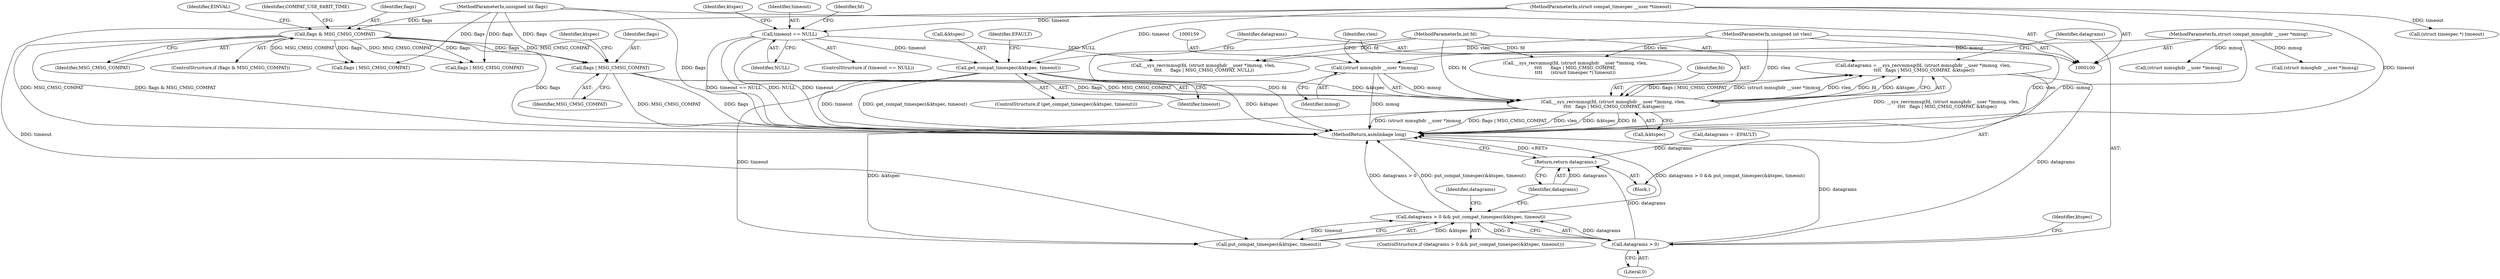digraph "0_linux_2def2ef2ae5f3990aabdbe8a755911902707d268@API" {
"1000154" [label="(Call,datagrams = __sys_recvmmsg(fd, (struct mmsghdr __user *)mmsg, vlen,\n \t\t\t\t   flags | MSG_CMSG_COMPAT, &ktspec))"];
"1000156" [label="(Call,__sys_recvmmsg(fd, (struct mmsghdr __user *)mmsg, vlen,\n \t\t\t\t   flags | MSG_CMSG_COMPAT, &ktspec))"];
"1000101" [label="(MethodParameterIn,int fd)"];
"1000158" [label="(Call,(struct mmsghdr __user *)mmsg)"];
"1000102" [label="(MethodParameterIn,struct compat_mmsghdr __user *mmsg)"];
"1000103" [label="(MethodParameterIn,unsigned int vlen)"];
"1000162" [label="(Call,flags | MSG_CMSG_COMPAT)"];
"1000110" [label="(Call,flags & MSG_CMSG_COMPAT)"];
"1000104" [label="(MethodParameterIn,unsigned int flags)"];
"1000147" [label="(Call,get_compat_timespec(&ktspec, timeout))"];
"1000132" [label="(Call,timeout == NULL)"];
"1000105" [label="(MethodParameterIn,struct compat_timespec __user *timeout)"];
"1000169" [label="(Call,datagrams > 0)"];
"1000168" [label="(Call,datagrams > 0 && put_compat_timespec(&ktspec, timeout))"];
"1000180" [label="(Return,return datagrams;)"];
"1000133" [label="(Identifier,timeout)"];
"1000161" [label="(Identifier,vlen)"];
"1000177" [label="(Identifier,datagrams)"];
"1000156" [label="(Call,__sys_recvmmsg(fd, (struct mmsghdr __user *)mmsg, vlen,\n \t\t\t\t   flags | MSG_CMSG_COMPAT, &ktspec))"];
"1000137" [label="(Identifier,fd)"];
"1000128" [label="(Call,(struct timespec *) timeout)"];
"1000168" [label="(Call,datagrams > 0 && put_compat_timespec(&ktspec, timeout))"];
"1000150" [label="(Identifier,timeout)"];
"1000134" [label="(Identifier,NULL)"];
"1000155" [label="(Identifier,datagrams)"];
"1000166" [label="(Identifier,ktspec)"];
"1000115" [label="(Identifier,EINVAL)"];
"1000125" [label="(Call,flags | MSG_CMSG_COMPAT)"];
"1000119" [label="(Call,__sys_recvmmsg(fd, (struct mmsghdr __user *)mmsg, vlen,\n\t\t\t\t      flags | MSG_CMSG_COMPAT,\n\t\t\t\t      (struct timespec *) timeout))"];
"1000182" [label="(MethodReturn,asmlinkage long)"];
"1000164" [label="(Identifier,MSG_CMSG_COMPAT)"];
"1000174" [label="(Identifier,ktspec)"];
"1000142" [label="(Call,flags | MSG_CMSG_COMPAT)"];
"1000110" [label="(Call,flags & MSG_CMSG_COMPAT)"];
"1000162" [label="(Call,flags | MSG_CMSG_COMPAT)"];
"1000105" [label="(MethodParameterIn,struct compat_timespec __user *timeout)"];
"1000171" [label="(Literal,0)"];
"1000138" [label="(Call,(struct mmsghdr __user *)mmsg)"];
"1000157" [label="(Identifier,fd)"];
"1000117" [label="(Identifier,COMPAT_USE_64BIT_TIME)"];
"1000176" [label="(Call,datagrams = -EFAULT)"];
"1000170" [label="(Identifier,datagrams)"];
"1000103" [label="(MethodParameterIn,unsigned int vlen)"];
"1000146" [label="(ControlStructure,if (get_compat_timespec(&ktspec, timeout)))"];
"1000106" [label="(Block,)"];
"1000121" [label="(Call,(struct mmsghdr __user *)mmsg)"];
"1000112" [label="(Identifier,MSG_CMSG_COMPAT)"];
"1000111" [label="(Identifier,flags)"];
"1000101" [label="(MethodParameterIn,int fd)"];
"1000158" [label="(Call,(struct mmsghdr __user *)mmsg)"];
"1000148" [label="(Call,&ktspec)"];
"1000180" [label="(Return,return datagrams;)"];
"1000102" [label="(MethodParameterIn,struct compat_mmsghdr __user *mmsg)"];
"1000163" [label="(Identifier,flags)"];
"1000153" [label="(Identifier,EFAULT)"];
"1000149" [label="(Identifier,ktspec)"];
"1000109" [label="(ControlStructure,if (flags & MSG_CMSG_COMPAT))"];
"1000132" [label="(Call,timeout == NULL)"];
"1000154" [label="(Call,datagrams = __sys_recvmmsg(fd, (struct mmsghdr __user *)mmsg, vlen,\n \t\t\t\t   flags | MSG_CMSG_COMPAT, &ktspec))"];
"1000172" [label="(Call,put_compat_timespec(&ktspec, timeout))"];
"1000147" [label="(Call,get_compat_timespec(&ktspec, timeout))"];
"1000160" [label="(Identifier,mmsg)"];
"1000181" [label="(Identifier,datagrams)"];
"1000131" [label="(ControlStructure,if (timeout == NULL))"];
"1000167" [label="(ControlStructure,if (datagrams > 0 && put_compat_timespec(&ktspec, timeout)))"];
"1000104" [label="(MethodParameterIn,unsigned int flags)"];
"1000169" [label="(Call,datagrams > 0)"];
"1000165" [label="(Call,&ktspec)"];
"1000136" [label="(Call,__sys_recvmmsg(fd, (struct mmsghdr __user *)mmsg, vlen,\n \t\t\t\t      flags | MSG_CMSG_COMPAT, NULL))"];
"1000154" -> "1000106"  [label="AST: "];
"1000154" -> "1000156"  [label="CFG: "];
"1000155" -> "1000154"  [label="AST: "];
"1000156" -> "1000154"  [label="AST: "];
"1000170" -> "1000154"  [label="CFG: "];
"1000154" -> "1000182"  [label="DDG: __sys_recvmmsg(fd, (struct mmsghdr __user *)mmsg, vlen,\n \t\t\t\t   flags | MSG_CMSG_COMPAT, &ktspec)"];
"1000156" -> "1000154"  [label="DDG: flags | MSG_CMSG_COMPAT"];
"1000156" -> "1000154"  [label="DDG: (struct mmsghdr __user *)mmsg"];
"1000156" -> "1000154"  [label="DDG: vlen"];
"1000156" -> "1000154"  [label="DDG: fd"];
"1000156" -> "1000154"  [label="DDG: &ktspec"];
"1000154" -> "1000169"  [label="DDG: datagrams"];
"1000156" -> "1000165"  [label="CFG: "];
"1000157" -> "1000156"  [label="AST: "];
"1000158" -> "1000156"  [label="AST: "];
"1000161" -> "1000156"  [label="AST: "];
"1000162" -> "1000156"  [label="AST: "];
"1000165" -> "1000156"  [label="AST: "];
"1000156" -> "1000182"  [label="DDG: fd"];
"1000156" -> "1000182"  [label="DDG: (struct mmsghdr __user *)mmsg"];
"1000156" -> "1000182"  [label="DDG: flags | MSG_CMSG_COMPAT"];
"1000156" -> "1000182"  [label="DDG: vlen"];
"1000156" -> "1000182"  [label="DDG: &ktspec"];
"1000101" -> "1000156"  [label="DDG: fd"];
"1000158" -> "1000156"  [label="DDG: mmsg"];
"1000103" -> "1000156"  [label="DDG: vlen"];
"1000162" -> "1000156"  [label="DDG: flags"];
"1000162" -> "1000156"  [label="DDG: MSG_CMSG_COMPAT"];
"1000147" -> "1000156"  [label="DDG: &ktspec"];
"1000156" -> "1000172"  [label="DDG: &ktspec"];
"1000101" -> "1000100"  [label="AST: "];
"1000101" -> "1000182"  [label="DDG: fd"];
"1000101" -> "1000119"  [label="DDG: fd"];
"1000101" -> "1000136"  [label="DDG: fd"];
"1000158" -> "1000160"  [label="CFG: "];
"1000159" -> "1000158"  [label="AST: "];
"1000160" -> "1000158"  [label="AST: "];
"1000161" -> "1000158"  [label="CFG: "];
"1000158" -> "1000182"  [label="DDG: mmsg"];
"1000102" -> "1000158"  [label="DDG: mmsg"];
"1000102" -> "1000100"  [label="AST: "];
"1000102" -> "1000182"  [label="DDG: mmsg"];
"1000102" -> "1000121"  [label="DDG: mmsg"];
"1000102" -> "1000138"  [label="DDG: mmsg"];
"1000103" -> "1000100"  [label="AST: "];
"1000103" -> "1000182"  [label="DDG: vlen"];
"1000103" -> "1000119"  [label="DDG: vlen"];
"1000103" -> "1000136"  [label="DDG: vlen"];
"1000162" -> "1000164"  [label="CFG: "];
"1000163" -> "1000162"  [label="AST: "];
"1000164" -> "1000162"  [label="AST: "];
"1000166" -> "1000162"  [label="CFG: "];
"1000162" -> "1000182"  [label="DDG: MSG_CMSG_COMPAT"];
"1000162" -> "1000182"  [label="DDG: flags"];
"1000110" -> "1000162"  [label="DDG: flags"];
"1000110" -> "1000162"  [label="DDG: MSG_CMSG_COMPAT"];
"1000104" -> "1000162"  [label="DDG: flags"];
"1000110" -> "1000109"  [label="AST: "];
"1000110" -> "1000112"  [label="CFG: "];
"1000111" -> "1000110"  [label="AST: "];
"1000112" -> "1000110"  [label="AST: "];
"1000115" -> "1000110"  [label="CFG: "];
"1000117" -> "1000110"  [label="CFG: "];
"1000110" -> "1000182"  [label="DDG: MSG_CMSG_COMPAT"];
"1000110" -> "1000182"  [label="DDG: flags & MSG_CMSG_COMPAT"];
"1000110" -> "1000182"  [label="DDG: flags"];
"1000104" -> "1000110"  [label="DDG: flags"];
"1000110" -> "1000125"  [label="DDG: flags"];
"1000110" -> "1000125"  [label="DDG: MSG_CMSG_COMPAT"];
"1000110" -> "1000142"  [label="DDG: flags"];
"1000110" -> "1000142"  [label="DDG: MSG_CMSG_COMPAT"];
"1000104" -> "1000100"  [label="AST: "];
"1000104" -> "1000182"  [label="DDG: flags"];
"1000104" -> "1000125"  [label="DDG: flags"];
"1000104" -> "1000142"  [label="DDG: flags"];
"1000147" -> "1000146"  [label="AST: "];
"1000147" -> "1000150"  [label="CFG: "];
"1000148" -> "1000147"  [label="AST: "];
"1000150" -> "1000147"  [label="AST: "];
"1000153" -> "1000147"  [label="CFG: "];
"1000155" -> "1000147"  [label="CFG: "];
"1000147" -> "1000182"  [label="DDG: &ktspec"];
"1000147" -> "1000182"  [label="DDG: timeout"];
"1000147" -> "1000182"  [label="DDG: get_compat_timespec(&ktspec, timeout)"];
"1000132" -> "1000147"  [label="DDG: timeout"];
"1000105" -> "1000147"  [label="DDG: timeout"];
"1000147" -> "1000172"  [label="DDG: timeout"];
"1000132" -> "1000131"  [label="AST: "];
"1000132" -> "1000134"  [label="CFG: "];
"1000133" -> "1000132"  [label="AST: "];
"1000134" -> "1000132"  [label="AST: "];
"1000137" -> "1000132"  [label="CFG: "];
"1000149" -> "1000132"  [label="CFG: "];
"1000132" -> "1000182"  [label="DDG: timeout == NULL"];
"1000132" -> "1000182"  [label="DDG: NULL"];
"1000132" -> "1000182"  [label="DDG: timeout"];
"1000105" -> "1000132"  [label="DDG: timeout"];
"1000132" -> "1000136"  [label="DDG: NULL"];
"1000105" -> "1000100"  [label="AST: "];
"1000105" -> "1000182"  [label="DDG: timeout"];
"1000105" -> "1000128"  [label="DDG: timeout"];
"1000105" -> "1000172"  [label="DDG: timeout"];
"1000169" -> "1000168"  [label="AST: "];
"1000169" -> "1000171"  [label="CFG: "];
"1000170" -> "1000169"  [label="AST: "];
"1000171" -> "1000169"  [label="AST: "];
"1000174" -> "1000169"  [label="CFG: "];
"1000168" -> "1000169"  [label="CFG: "];
"1000169" -> "1000182"  [label="DDG: datagrams"];
"1000169" -> "1000168"  [label="DDG: datagrams"];
"1000169" -> "1000168"  [label="DDG: 0"];
"1000169" -> "1000180"  [label="DDG: datagrams"];
"1000168" -> "1000167"  [label="AST: "];
"1000168" -> "1000172"  [label="CFG: "];
"1000172" -> "1000168"  [label="AST: "];
"1000177" -> "1000168"  [label="CFG: "];
"1000181" -> "1000168"  [label="CFG: "];
"1000168" -> "1000182"  [label="DDG: datagrams > 0"];
"1000168" -> "1000182"  [label="DDG: datagrams > 0 && put_compat_timespec(&ktspec, timeout)"];
"1000168" -> "1000182"  [label="DDG: put_compat_timespec(&ktspec, timeout)"];
"1000172" -> "1000168"  [label="DDG: &ktspec"];
"1000172" -> "1000168"  [label="DDG: timeout"];
"1000180" -> "1000106"  [label="AST: "];
"1000180" -> "1000181"  [label="CFG: "];
"1000181" -> "1000180"  [label="AST: "];
"1000182" -> "1000180"  [label="CFG: "];
"1000180" -> "1000182"  [label="DDG: <RET>"];
"1000181" -> "1000180"  [label="DDG: datagrams"];
"1000176" -> "1000180"  [label="DDG: datagrams"];
}
